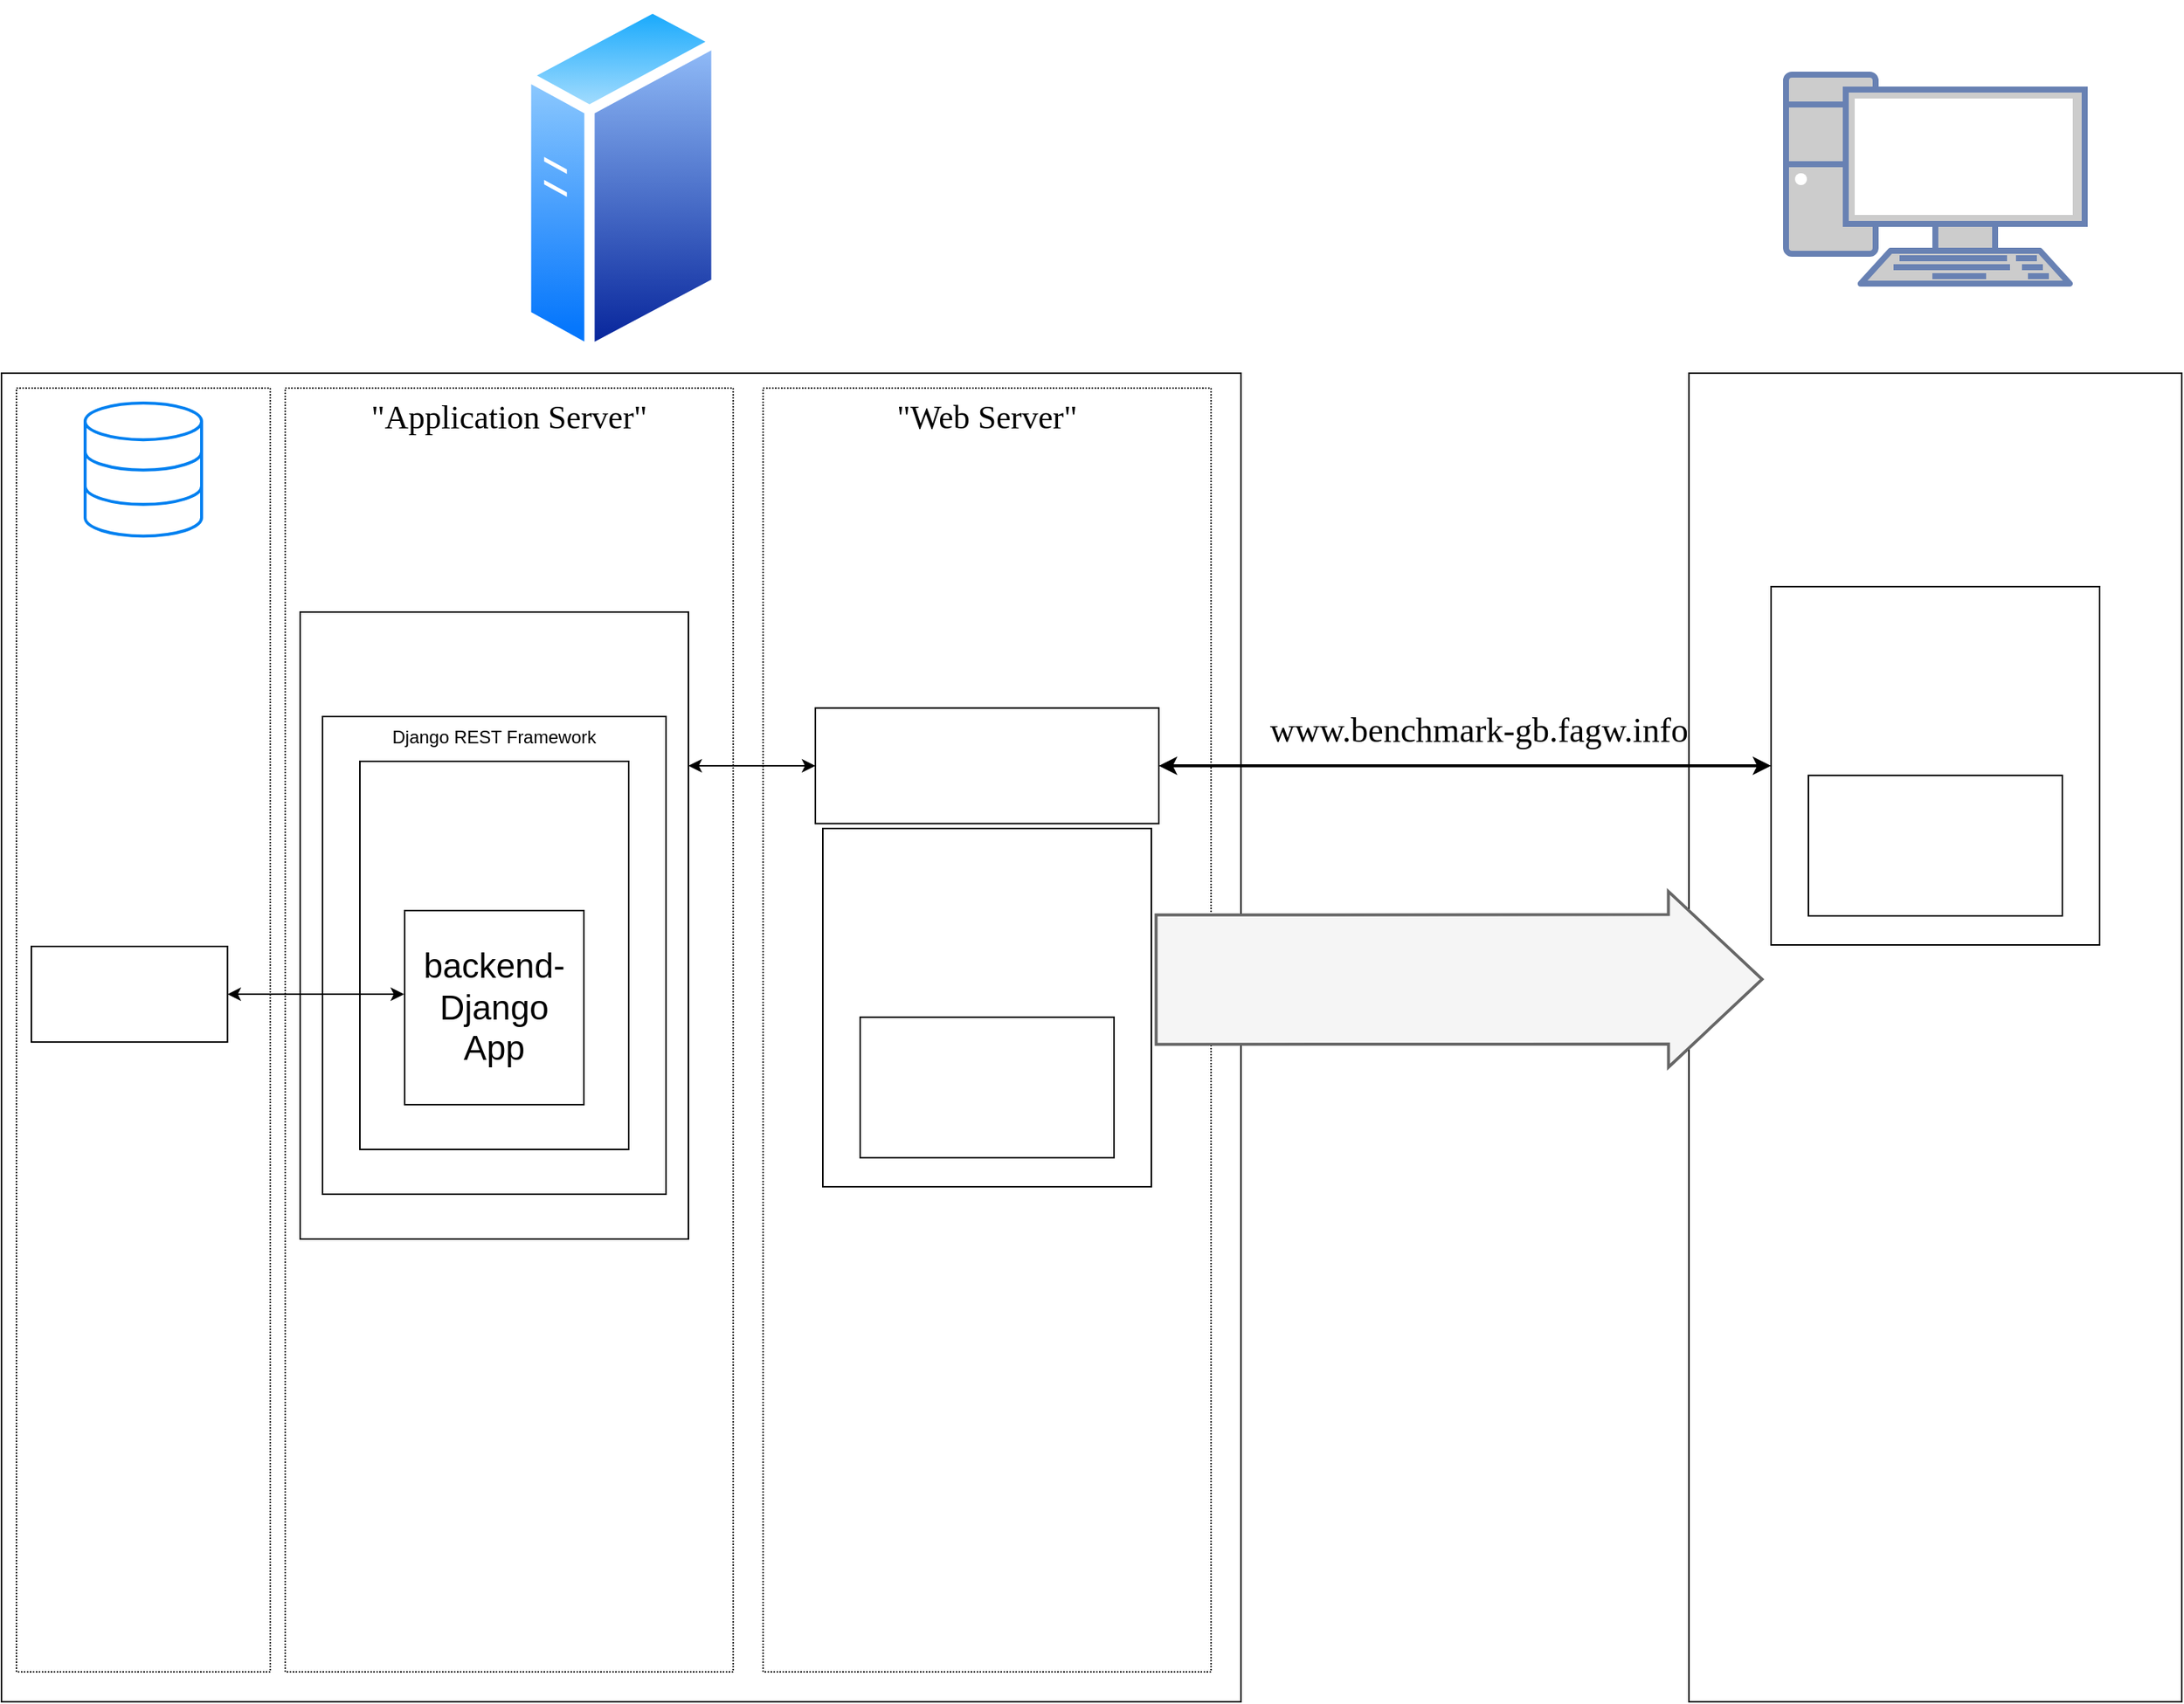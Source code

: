 <mxfile version="20.0.4" type="device"><diagram id="qRTWamnPpi3b_9GdDO_I" name="Page-1"><mxGraphModel dx="3197" dy="2469" grid="1" gridSize="10" guides="1" tooltips="1" connect="1" arrows="1" fold="1" page="1" pageScale="1" pageWidth="827" pageHeight="1169" math="0" shadow="0"><root><mxCell id="0"/><mxCell id="1" parent="0"/><mxCell id="NgPQJN6bnSvT7wLKurvR-21" value="" style="rounded=0;whiteSpace=wrap;html=1;" vertex="1" parent="1"><mxGeometry x="-180" y="-220" width="830" height="890" as="geometry"/></mxCell><mxCell id="NgPQJN6bnSvT7wLKurvR-70" value="&lt;font face=&quot;Verdana&quot;&gt;&quot;Web Server&quot;&lt;/font&gt;" style="rounded=0;whiteSpace=wrap;html=1;fontFamily=Times New Roman;fontSize=22;fillColor=none;strokeColor=default;dashed=1;dashPattern=1 1;verticalAlign=top;" vertex="1" parent="1"><mxGeometry x="330" y="-210" width="300" height="860" as="geometry"/></mxCell><mxCell id="NgPQJN6bnSvT7wLKurvR-69" value="&lt;font face=&quot;Verdana&quot;&gt;&quot;Application Server&quot;&lt;/font&gt;" style="rounded=0;whiteSpace=wrap;html=1;fontFamily=Times New Roman;fontSize=22;fillColor=none;strokeColor=default;dashed=1;dashPattern=1 1;verticalAlign=top;" vertex="1" parent="1"><mxGeometry x="10" y="-210" width="300" height="860" as="geometry"/></mxCell><mxCell id="NgPQJN6bnSvT7wLKurvR-24" value="" style="rounded=0;whiteSpace=wrap;html=1;" vertex="1" parent="1"><mxGeometry x="20" y="-60" width="260" height="420" as="geometry"/></mxCell><mxCell id="NgPQJN6bnSvT7wLKurvR-12" value="Django REST Framework" style="rounded=0;whiteSpace=wrap;html=1;spacingTop=0;verticalAlign=top;labelPosition=center;verticalLabelPosition=middle;align=center;" vertex="1" parent="1"><mxGeometry x="35" y="10" width="230" height="320" as="geometry"/></mxCell><mxCell id="NgPQJN6bnSvT7wLKurvR-68" value="" style="rounded=0;whiteSpace=wrap;html=1;fontFamily=Times New Roman;fontSize=22;fillColor=none;strokeColor=default;dashed=1;dashPattern=1 1;" vertex="1" parent="1"><mxGeometry x="-170" y="-210" width="170" height="860" as="geometry"/></mxCell><mxCell id="NgPQJN6bnSvT7wLKurvR-3" value="" style="rounded=0;whiteSpace=wrap;html=1;spacingTop=0;verticalAlign=top;labelPosition=center;verticalLabelPosition=middle;align=center;" vertex="1" parent="1"><mxGeometry x="60" y="40" width="180" height="260" as="geometry"/></mxCell><mxCell id="NgPQJN6bnSvT7wLKurvR-8" value="&lt;font style=&quot;font-size: 23px;&quot;&gt;backend-&lt;br&gt;Django&lt;br&gt;App&lt;br&gt;&lt;/font&gt;" style="rounded=0;whiteSpace=wrap;html=1;verticalAlign=middle;fontSize=23;" vertex="1" parent="1"><mxGeometry x="90" y="140" width="120" height="130" as="geometry"/></mxCell><mxCell id="NgPQJN6bnSvT7wLKurvR-11" value="" style="endArrow=classic;startArrow=classic;html=1;rounded=0;exitX=1;exitY=0.5;exitDx=0;exitDy=0;entryX=-0.003;entryY=0.431;entryDx=0;entryDy=0;entryPerimeter=0;" edge="1" parent="1" source="NgPQJN6bnSvT7wLKurvR-66" target="NgPQJN6bnSvT7wLKurvR-8"><mxGeometry width="50" height="50" relative="1" as="geometry"><mxPoint x="-40" y="196" as="sourcePoint"/><mxPoint x="430" y="280" as="targetPoint"/></mxGeometry></mxCell><mxCell id="NgPQJN6bnSvT7wLKurvR-22" value="" style="aspect=fixed;perimeter=ellipsePerimeter;html=1;align=center;shadow=0;dashed=0;spacingTop=3;image;image=img/lib/active_directory/generic_server.svg;" vertex="1" parent="1"><mxGeometry x="167.8" y="-470" width="134.4" height="240" as="geometry"/></mxCell><mxCell id="NgPQJN6bnSvT7wLKurvR-28" value="" style="shape=image;verticalLabelPosition=bottom;labelBackgroundColor=default;verticalAlign=top;aspect=fixed;imageAspect=0;image=http://testing.gironimo.org/wp-content/media/django-1024x465.png;" vertex="1" parent="1"><mxGeometry x="70" y="50" width="160" height="72.62" as="geometry"/></mxCell><mxCell id="NgPQJN6bnSvT7wLKurvR-27" value="" style="shape=image;verticalLabelPosition=bottom;labelBackgroundColor=default;verticalAlign=top;aspect=fixed;imageAspect=0;image=http://www.nginx.com/wp-content/uploads/2018/08/NGINX-logo-rgb-large.png;imageBorder=default;" vertex="1" parent="1"><mxGeometry x="365" y="4.3" width="230" height="77.41" as="geometry"/></mxCell><mxCell id="NgPQJN6bnSvT7wLKurvR-30" value="" style="endArrow=classic;startArrow=classic;html=1;rounded=0;entryX=0;entryY=0.5;entryDx=0;entryDy=0;" edge="1" parent="1" target="NgPQJN6bnSvT7wLKurvR-27"><mxGeometry width="50" height="50" relative="1" as="geometry"><mxPoint x="280" y="43" as="sourcePoint"/><mxPoint x="420" y="160" as="targetPoint"/></mxGeometry></mxCell><mxCell id="NgPQJN6bnSvT7wLKurvR-35" value="" style="rounded=0;whiteSpace=wrap;html=1;" vertex="1" parent="1"><mxGeometry x="950" y="-220" width="330" height="890" as="geometry"/></mxCell><mxCell id="NgPQJN6bnSvT7wLKurvR-48" value="" style="endArrow=classic;startArrow=classic;html=1;rounded=0;strokeWidth=2;exitX=1;exitY=0.5;exitDx=0;exitDy=0;entryX=0;entryY=0.5;entryDx=0;entryDy=0;" edge="1" parent="1" source="NgPQJN6bnSvT7wLKurvR-27" target="NgPQJN6bnSvT7wLKurvR-59"><mxGeometry width="50" height="50" relative="1" as="geometry"><mxPoint x="740" y="200" as="sourcePoint"/><mxPoint x="1030" y="48" as="targetPoint"/></mxGeometry></mxCell><mxCell id="NgPQJN6bnSvT7wLKurvR-52" value="&lt;font style=&quot;font-size: 23px;&quot;&gt;&lt;span style=&quot;font-size: 23px;&quot;&gt;www.benchmark-gb.fagw.info&lt;/span&gt;&lt;/font&gt;" style="edgeLabel;html=1;align=center;verticalAlign=middle;resizable=0;points=[];fontSize=23;fontFamily=Times New Roman;" vertex="1" connectable="0" parent="NgPQJN6bnSvT7wLKurvR-48"><mxGeometry x="-0.188" y="5" relative="1" as="geometry"><mxPoint x="47" y="-19" as="offset"/></mxGeometry></mxCell><mxCell id="NgPQJN6bnSvT7wLKurvR-57" value="" style="group" vertex="1" connectable="0" parent="1"><mxGeometry x="370" y="85" width="220" height="240" as="geometry"/></mxCell><mxCell id="NgPQJN6bnSvT7wLKurvR-14" value="" style="rounded=0;whiteSpace=wrap;html=1;spacingTop=0;verticalAlign=top;labelPosition=center;verticalLabelPosition=middle;align=center;" vertex="1" parent="NgPQJN6bnSvT7wLKurvR-57"><mxGeometry width="220" height="240" as="geometry"/></mxCell><mxCell id="NgPQJN6bnSvT7wLKurvR-31" value="" style="shape=image;verticalLabelPosition=bottom;labelBackgroundColor=default;verticalAlign=top;aspect=fixed;imageAspect=0;image=https://blog.wildix.com/wp-content/uploads/2020/06/react-logo.jpg;imageBorder=default;" vertex="1" parent="NgPQJN6bnSvT7wLKurvR-57"><mxGeometry x="25" y="126.42" width="170" height="94.15" as="geometry"/></mxCell><mxCell id="NgPQJN6bnSvT7wLKurvR-32" value="" style="shape=image;verticalLabelPosition=bottom;labelBackgroundColor=default;verticalAlign=top;aspect=fixed;imageAspect=0;image=https://redux.js.org/img/redux-logo-landscape.png;" vertex="1" parent="NgPQJN6bnSvT7wLKurvR-57"><mxGeometry x="20" y="20.57" width="180" height="90" as="geometry"/></mxCell><mxCell id="NgPQJN6bnSvT7wLKurvR-58" value="" style="group" vertex="1" connectable="0" parent="1"><mxGeometry x="1005" y="-77" width="220" height="240" as="geometry"/></mxCell><mxCell id="NgPQJN6bnSvT7wLKurvR-59" value="" style="rounded=0;whiteSpace=wrap;html=1;spacingTop=0;verticalAlign=top;labelPosition=center;verticalLabelPosition=middle;align=center;" vertex="1" parent="NgPQJN6bnSvT7wLKurvR-58"><mxGeometry width="220" height="240" as="geometry"/></mxCell><mxCell id="NgPQJN6bnSvT7wLKurvR-60" value="" style="shape=image;verticalLabelPosition=bottom;labelBackgroundColor=default;verticalAlign=top;aspect=fixed;imageAspect=0;image=https://blog.wildix.com/wp-content/uploads/2020/06/react-logo.jpg;imageBorder=default;" vertex="1" parent="NgPQJN6bnSvT7wLKurvR-58"><mxGeometry x="25" y="126.42" width="170" height="94.15" as="geometry"/></mxCell><mxCell id="NgPQJN6bnSvT7wLKurvR-61" value="" style="shape=image;verticalLabelPosition=bottom;labelBackgroundColor=default;verticalAlign=top;aspect=fixed;imageAspect=0;image=https://redux.js.org/img/redux-logo-landscape.png;" vertex="1" parent="NgPQJN6bnSvT7wLKurvR-58"><mxGeometry x="20" y="20.57" width="180" height="90" as="geometry"/></mxCell><mxCell id="NgPQJN6bnSvT7wLKurvR-62" value="" style="shape=flexArrow;endArrow=classic;html=1;rounded=0;fontFamily=Times New Roman;fontSize=22;strokeWidth=2;endWidth=28.98;endSize=20.243;width=85.714;exitX=1.01;exitY=0.422;exitDx=0;exitDy=0;exitPerimeter=0;startSize=6;fillColor=#f5f5f5;strokeColor=#666666;" edge="1" parent="1" source="NgPQJN6bnSvT7wLKurvR-14"><mxGeometry width="50" height="50" relative="1" as="geometry"><mxPoint x="580" y="190" as="sourcePoint"/><mxPoint x="1000" y="186" as="targetPoint"/></mxGeometry></mxCell><mxCell id="NgPQJN6bnSvT7wLKurvR-63" value="" style="shape=image;html=1;verticalAlign=top;verticalLabelPosition=bottom;labelBackgroundColor=#ffffff;imageAspect=0;aspect=fixed;image=https://cdn4.iconfinder.com/data/icons/materia-social-free/24/038_028_share_link_friends_send_android_material-128.png;dashed=1;fontFamily=Times New Roman;fontSize=22;" vertex="1" parent="1"><mxGeometry x="739" y="145" width="88" height="88" as="geometry"/></mxCell><mxCell id="NgPQJN6bnSvT7wLKurvR-65" value="" style="shape=image;verticalLabelPosition=bottom;labelBackgroundColor=default;verticalAlign=top;aspect=fixed;imageAspect=0;image=https://upload.wikimedia.org/wikipedia/commons/thumb/0/00/Gunicorn_logo_2010.svg/2560px-Gunicorn_logo_2010.svg.png;" vertex="1" parent="1"><mxGeometry x="35" y="-50" width="230" height="50.42" as="geometry"/></mxCell><mxCell id="NgPQJN6bnSvT7wLKurvR-23" value="" style="fontColor=#0066CC;verticalAlign=top;verticalLabelPosition=bottom;labelPosition=center;align=center;html=1;outlineConnect=0;fillColor=#CCCCCC;strokeColor=#6881B3;gradientColor=none;gradientDirection=north;strokeWidth=2;shape=mxgraph.networks.pc;aspect=fixed;" vertex="1" parent="1"><mxGeometry x="1015" y="-420" width="200" height="140" as="geometry"/></mxCell><mxCell id="NgPQJN6bnSvT7wLKurvR-66" value="" style="shape=image;verticalLabelPosition=bottom;labelBackgroundColor=default;verticalAlign=top;aspect=fixed;imageAspect=0;image=https://kinsta.com/wp-content/uploads/2022/02/postgres-logo.png;clipPath=inset(20.41% 16% 20.41% 15.67%);imageBorder=default;" vertex="1" parent="1"><mxGeometry x="-160" y="164" width="131.32" height="64.059" as="geometry"/></mxCell><mxCell id="NgPQJN6bnSvT7wLKurvR-67" value="" style="html=1;verticalLabelPosition=bottom;align=center;labelBackgroundColor=#ffffff;verticalAlign=top;strokeWidth=2;strokeColor=#0080F0;shadow=0;dashed=0;shape=mxgraph.ios7.icons.data;fontFamily=Times New Roman;fontSize=22;" vertex="1" parent="1"><mxGeometry x="-124" y="-200.0" width="78" height="89.1" as="geometry"/></mxCell></root></mxGraphModel></diagram></mxfile>